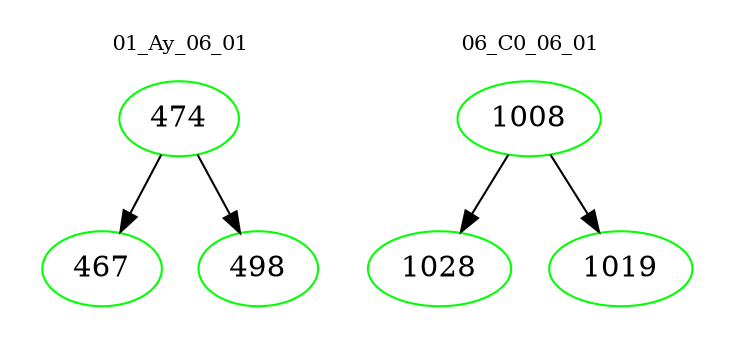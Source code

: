 digraph{
subgraph cluster_0 {
color = white
label = "01_Ay_06_01";
fontsize=10;
T0_474 [label="474", color="green"]
T0_474 -> T0_467 [color="black"]
T0_467 [label="467", color="green"]
T0_474 -> T0_498 [color="black"]
T0_498 [label="498", color="green"]
}
subgraph cluster_1 {
color = white
label = "06_C0_06_01";
fontsize=10;
T1_1008 [label="1008", color="green"]
T1_1008 -> T1_1028 [color="black"]
T1_1028 [label="1028", color="green"]
T1_1008 -> T1_1019 [color="black"]
T1_1019 [label="1019", color="green"]
}
}
